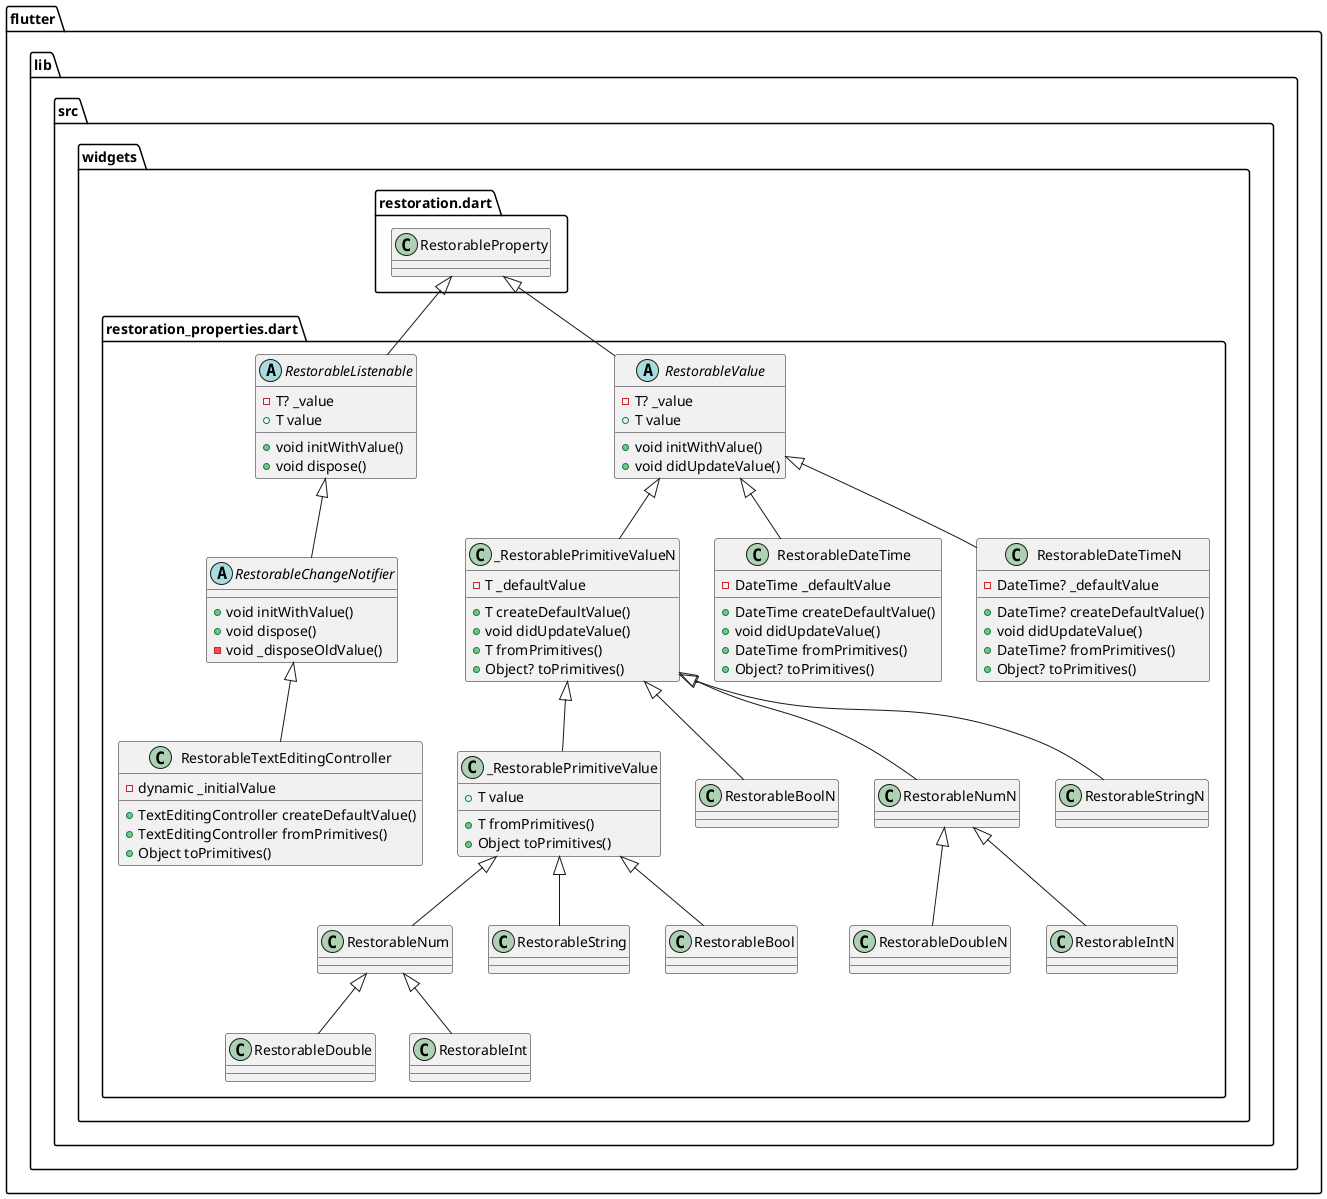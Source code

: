 @startuml
set namespaceSeparator ::

abstract class "flutter::lib::src::widgets::restoration_properties.dart::RestorableValue" {
  -T? _value
  +T value
  +void initWithValue()
  +void didUpdateValue()
}

"flutter::lib::src::widgets::restoration.dart::RestorableProperty" <|-- "flutter::lib::src::widgets::restoration_properties.dart::RestorableValue"

class "flutter::lib::src::widgets::restoration_properties.dart::_RestorablePrimitiveValueN" {
  -T _defaultValue
  +T createDefaultValue()
  +void didUpdateValue()
  +T fromPrimitives()
  +Object? toPrimitives()
}

"flutter::lib::src::widgets::restoration_properties.dart::RestorableValue" <|-- "flutter::lib::src::widgets::restoration_properties.dart::_RestorablePrimitiveValueN"

class "flutter::lib::src::widgets::restoration_properties.dart::_RestorablePrimitiveValue" {
  +T value
  +T fromPrimitives()
  +Object toPrimitives()
}

"flutter::lib::src::widgets::restoration_properties.dart::_RestorablePrimitiveValueN" <|-- "flutter::lib::src::widgets::restoration_properties.dart::_RestorablePrimitiveValue"

class "flutter::lib::src::widgets::restoration_properties.dart::RestorableNum" {
}

"flutter::lib::src::widgets::restoration_properties.dart::_RestorablePrimitiveValue" <|-- "flutter::lib::src::widgets::restoration_properties.dart::RestorableNum"

class "flutter::lib::src::widgets::restoration_properties.dart::RestorableDouble" {
}

"flutter::lib::src::widgets::restoration_properties.dart::RestorableNum" <|-- "flutter::lib::src::widgets::restoration_properties.dart::RestorableDouble"

class "flutter::lib::src::widgets::restoration_properties.dart::RestorableInt" {
}

"flutter::lib::src::widgets::restoration_properties.dart::RestorableNum" <|-- "flutter::lib::src::widgets::restoration_properties.dart::RestorableInt"

class "flutter::lib::src::widgets::restoration_properties.dart::RestorableString" {
}

"flutter::lib::src::widgets::restoration_properties.dart::_RestorablePrimitiveValue" <|-- "flutter::lib::src::widgets::restoration_properties.dart::RestorableString"

class "flutter::lib::src::widgets::restoration_properties.dart::RestorableBool" {
}

"flutter::lib::src::widgets::restoration_properties.dart::_RestorablePrimitiveValue" <|-- "flutter::lib::src::widgets::restoration_properties.dart::RestorableBool"

class "flutter::lib::src::widgets::restoration_properties.dart::RestorableBoolN" {
}

"flutter::lib::src::widgets::restoration_properties.dart::_RestorablePrimitiveValueN" <|-- "flutter::lib::src::widgets::restoration_properties.dart::RestorableBoolN"

class "flutter::lib::src::widgets::restoration_properties.dart::RestorableNumN" {
}

"flutter::lib::src::widgets::restoration_properties.dart::_RestorablePrimitiveValueN" <|-- "flutter::lib::src::widgets::restoration_properties.dart::RestorableNumN"

class "flutter::lib::src::widgets::restoration_properties.dart::RestorableDoubleN" {
}

"flutter::lib::src::widgets::restoration_properties.dart::RestorableNumN" <|-- "flutter::lib::src::widgets::restoration_properties.dart::RestorableDoubleN"

class "flutter::lib::src::widgets::restoration_properties.dart::RestorableIntN" {
}

"flutter::lib::src::widgets::restoration_properties.dart::RestorableNumN" <|-- "flutter::lib::src::widgets::restoration_properties.dart::RestorableIntN"

class "flutter::lib::src::widgets::restoration_properties.dart::RestorableStringN" {
}

"flutter::lib::src::widgets::restoration_properties.dart::_RestorablePrimitiveValueN" <|-- "flutter::lib::src::widgets::restoration_properties.dart::RestorableStringN"

class "flutter::lib::src::widgets::restoration_properties.dart::RestorableDateTime" {
  -DateTime _defaultValue
  +DateTime createDefaultValue()
  +void didUpdateValue()
  +DateTime fromPrimitives()
  +Object? toPrimitives()
}

"flutter::lib::src::widgets::restoration_properties.dart::RestorableValue" <|-- "flutter::lib::src::widgets::restoration_properties.dart::RestorableDateTime"

class "flutter::lib::src::widgets::restoration_properties.dart::RestorableDateTimeN" {
  -DateTime? _defaultValue
  +DateTime? createDefaultValue()
  +void didUpdateValue()
  +DateTime? fromPrimitives()
  +Object? toPrimitives()
}

"flutter::lib::src::widgets::restoration_properties.dart::RestorableValue" <|-- "flutter::lib::src::widgets::restoration_properties.dart::RestorableDateTimeN"

abstract class "flutter::lib::src::widgets::restoration_properties.dart::RestorableListenable" {
  -T? _value
  +T value
  +void initWithValue()
  +void dispose()
}

"flutter::lib::src::widgets::restoration.dart::RestorableProperty" <|-- "flutter::lib::src::widgets::restoration_properties.dart::RestorableListenable"

abstract class "flutter::lib::src::widgets::restoration_properties.dart::RestorableChangeNotifier" {
  +void initWithValue()
  +void dispose()
  -void _disposeOldValue()
}

"flutter::lib::src::widgets::restoration_properties.dart::RestorableListenable" <|-- "flutter::lib::src::widgets::restoration_properties.dart::RestorableChangeNotifier"

class "flutter::lib::src::widgets::restoration_properties.dart::RestorableTextEditingController" {
  -dynamic _initialValue
  +TextEditingController createDefaultValue()
  +TextEditingController fromPrimitives()
  +Object toPrimitives()
}

"flutter::lib::src::widgets::restoration_properties.dart::RestorableChangeNotifier" <|-- "flutter::lib::src::widgets::restoration_properties.dart::RestorableTextEditingController"


@enduml